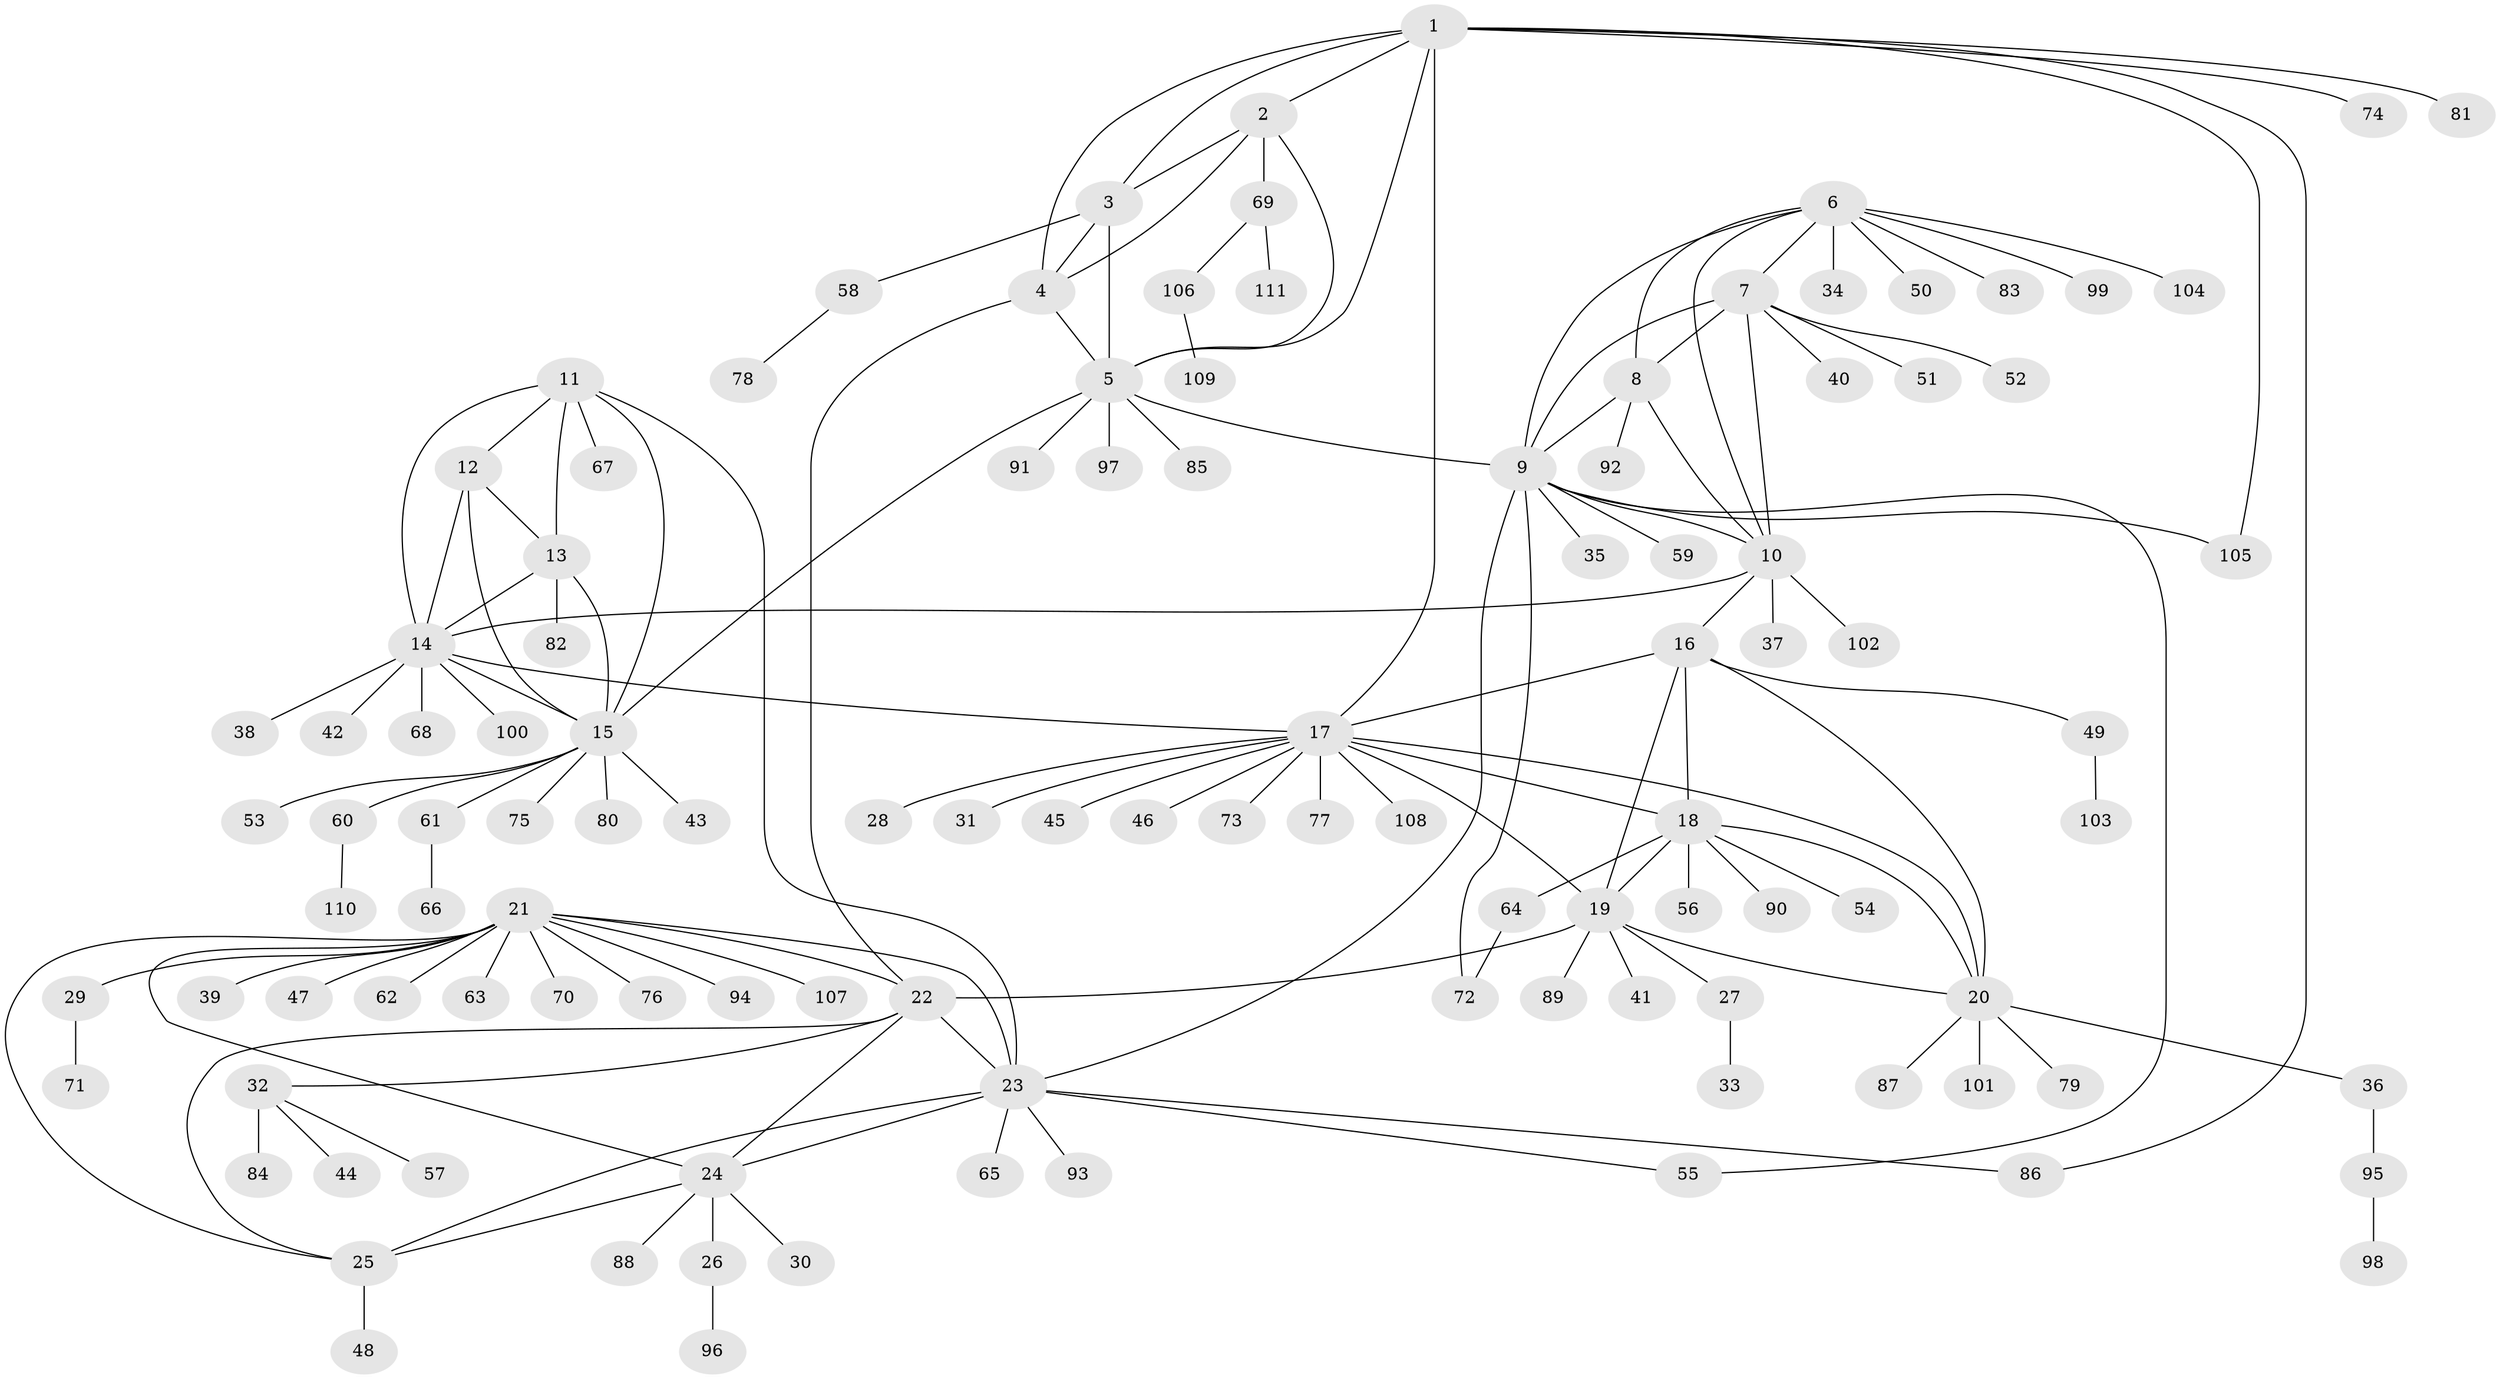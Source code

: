 // Generated by graph-tools (version 1.1) at 2025/11/02/27/25 16:11:32]
// undirected, 111 vertices, 150 edges
graph export_dot {
graph [start="1"]
  node [color=gray90,style=filled];
  1;
  2;
  3;
  4;
  5;
  6;
  7;
  8;
  9;
  10;
  11;
  12;
  13;
  14;
  15;
  16;
  17;
  18;
  19;
  20;
  21;
  22;
  23;
  24;
  25;
  26;
  27;
  28;
  29;
  30;
  31;
  32;
  33;
  34;
  35;
  36;
  37;
  38;
  39;
  40;
  41;
  42;
  43;
  44;
  45;
  46;
  47;
  48;
  49;
  50;
  51;
  52;
  53;
  54;
  55;
  56;
  57;
  58;
  59;
  60;
  61;
  62;
  63;
  64;
  65;
  66;
  67;
  68;
  69;
  70;
  71;
  72;
  73;
  74;
  75;
  76;
  77;
  78;
  79;
  80;
  81;
  82;
  83;
  84;
  85;
  86;
  87;
  88;
  89;
  90;
  91;
  92;
  93;
  94;
  95;
  96;
  97;
  98;
  99;
  100;
  101;
  102;
  103;
  104;
  105;
  106;
  107;
  108;
  109;
  110;
  111;
  1 -- 2;
  1 -- 3;
  1 -- 4;
  1 -- 5;
  1 -- 17;
  1 -- 74;
  1 -- 81;
  1 -- 86;
  1 -- 105;
  2 -- 3;
  2 -- 4;
  2 -- 5;
  2 -- 69;
  3 -- 4;
  3 -- 5;
  3 -- 58;
  4 -- 5;
  4 -- 22;
  5 -- 9;
  5 -- 15;
  5 -- 85;
  5 -- 91;
  5 -- 97;
  6 -- 7;
  6 -- 8;
  6 -- 9;
  6 -- 10;
  6 -- 34;
  6 -- 50;
  6 -- 83;
  6 -- 99;
  6 -- 104;
  7 -- 8;
  7 -- 9;
  7 -- 10;
  7 -- 40;
  7 -- 51;
  7 -- 52;
  8 -- 9;
  8 -- 10;
  8 -- 92;
  9 -- 10;
  9 -- 23;
  9 -- 35;
  9 -- 55;
  9 -- 59;
  9 -- 72;
  9 -- 105;
  10 -- 14;
  10 -- 16;
  10 -- 37;
  10 -- 102;
  11 -- 12;
  11 -- 13;
  11 -- 14;
  11 -- 15;
  11 -- 23;
  11 -- 67;
  12 -- 13;
  12 -- 14;
  12 -- 15;
  13 -- 14;
  13 -- 15;
  13 -- 82;
  14 -- 15;
  14 -- 17;
  14 -- 38;
  14 -- 42;
  14 -- 68;
  14 -- 100;
  15 -- 43;
  15 -- 53;
  15 -- 60;
  15 -- 61;
  15 -- 75;
  15 -- 80;
  16 -- 17;
  16 -- 18;
  16 -- 19;
  16 -- 20;
  16 -- 49;
  17 -- 18;
  17 -- 19;
  17 -- 20;
  17 -- 28;
  17 -- 31;
  17 -- 45;
  17 -- 46;
  17 -- 73;
  17 -- 77;
  17 -- 108;
  18 -- 19;
  18 -- 20;
  18 -- 54;
  18 -- 56;
  18 -- 64;
  18 -- 90;
  19 -- 20;
  19 -- 22;
  19 -- 27;
  19 -- 41;
  19 -- 89;
  20 -- 36;
  20 -- 79;
  20 -- 87;
  20 -- 101;
  21 -- 22;
  21 -- 23;
  21 -- 24;
  21 -- 25;
  21 -- 29;
  21 -- 39;
  21 -- 47;
  21 -- 62;
  21 -- 63;
  21 -- 70;
  21 -- 76;
  21 -- 94;
  21 -- 107;
  22 -- 23;
  22 -- 24;
  22 -- 25;
  22 -- 32;
  23 -- 24;
  23 -- 25;
  23 -- 55;
  23 -- 65;
  23 -- 86;
  23 -- 93;
  24 -- 25;
  24 -- 26;
  24 -- 30;
  24 -- 88;
  25 -- 48;
  26 -- 96;
  27 -- 33;
  29 -- 71;
  32 -- 44;
  32 -- 57;
  32 -- 84;
  36 -- 95;
  49 -- 103;
  58 -- 78;
  60 -- 110;
  61 -- 66;
  64 -- 72;
  69 -- 106;
  69 -- 111;
  95 -- 98;
  106 -- 109;
}
